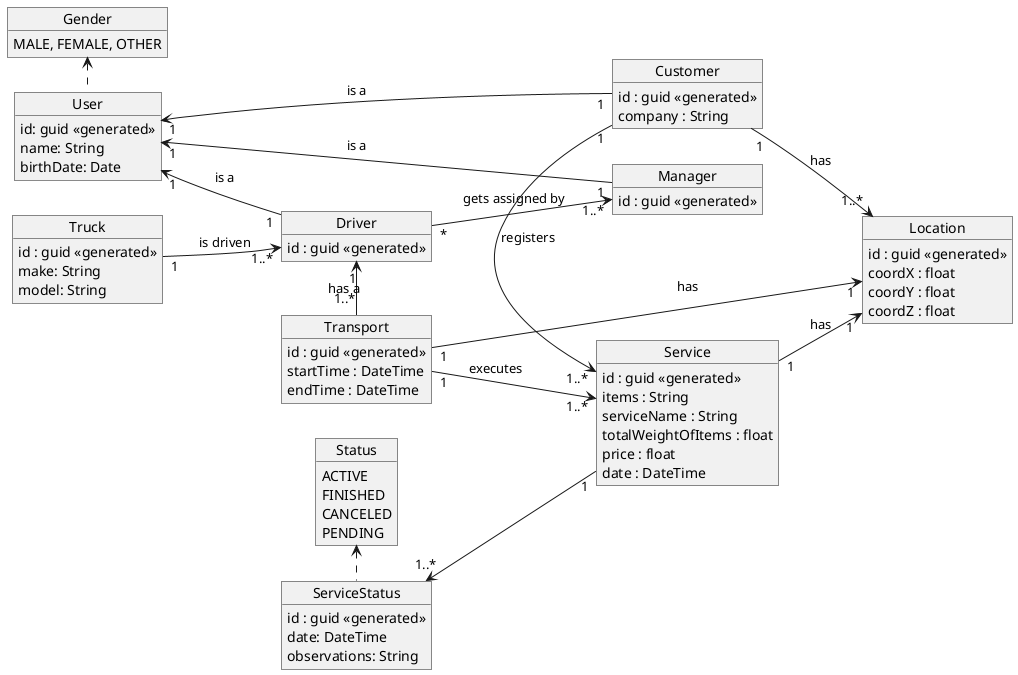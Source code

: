@startuml ddd

left to right direction
object "Truck" as truck{
    id : guid <<generated>>
    make: String
    model: String
}
object "Driver" as driver{
    id : guid <<generated>>
}
object "Manager" as manager{
    id : guid <<generated>>
}
object "Service" as service{
    id : guid <<generated>>
    items : String
    serviceName : String
    totalWeightOfItems : float
    price : float
    date : DateTime
}
object "Customer" as client{
    id : guid <<generated>>
    company : String
}
object "Transport" as transport{
    id : guid <<generated>>
    startTime : DateTime
    endTime : DateTime
}
object "Location" as location{
    id : guid <<generated>>
    coordX : float 
    coordY : float
    coordZ : float
}
object "ServiceStatus" as serviceStatus{
    id : guid <<generated>>
    date: DateTime
    observations: String
}
object "User" as user {
    id: guid <<generated>>
    name: String
    birthDate: Date
}
object "Status" as status {
    ACTIVE
    FINISHED
    CANCELED
    PENDING
}
object "Gender" as gender {
    MALE, FEMALE, OTHER
}

truck "1" --> "1..*" driver : "is driven"
driver "*" --> "1..*" manager : "gets assigned by"
driver "1" <- "1..*" transport : "has a"
gender <. user

transport "1" --> "1" location : "has"
service "1" --> "1" location : "has"
client "1" -> "1..*" service : "        registers"
client "1" -> "1..*" location : "has"
transport "1" --> "1..*" service  : "executes           "
status <. serviceStatus
serviceStatus "1..*" <-- "1" service


user "1" <-- "1" client : is a
user "1" <-- "1" driver : is a
user "1" <-- "1" manager : is a

@enduml
